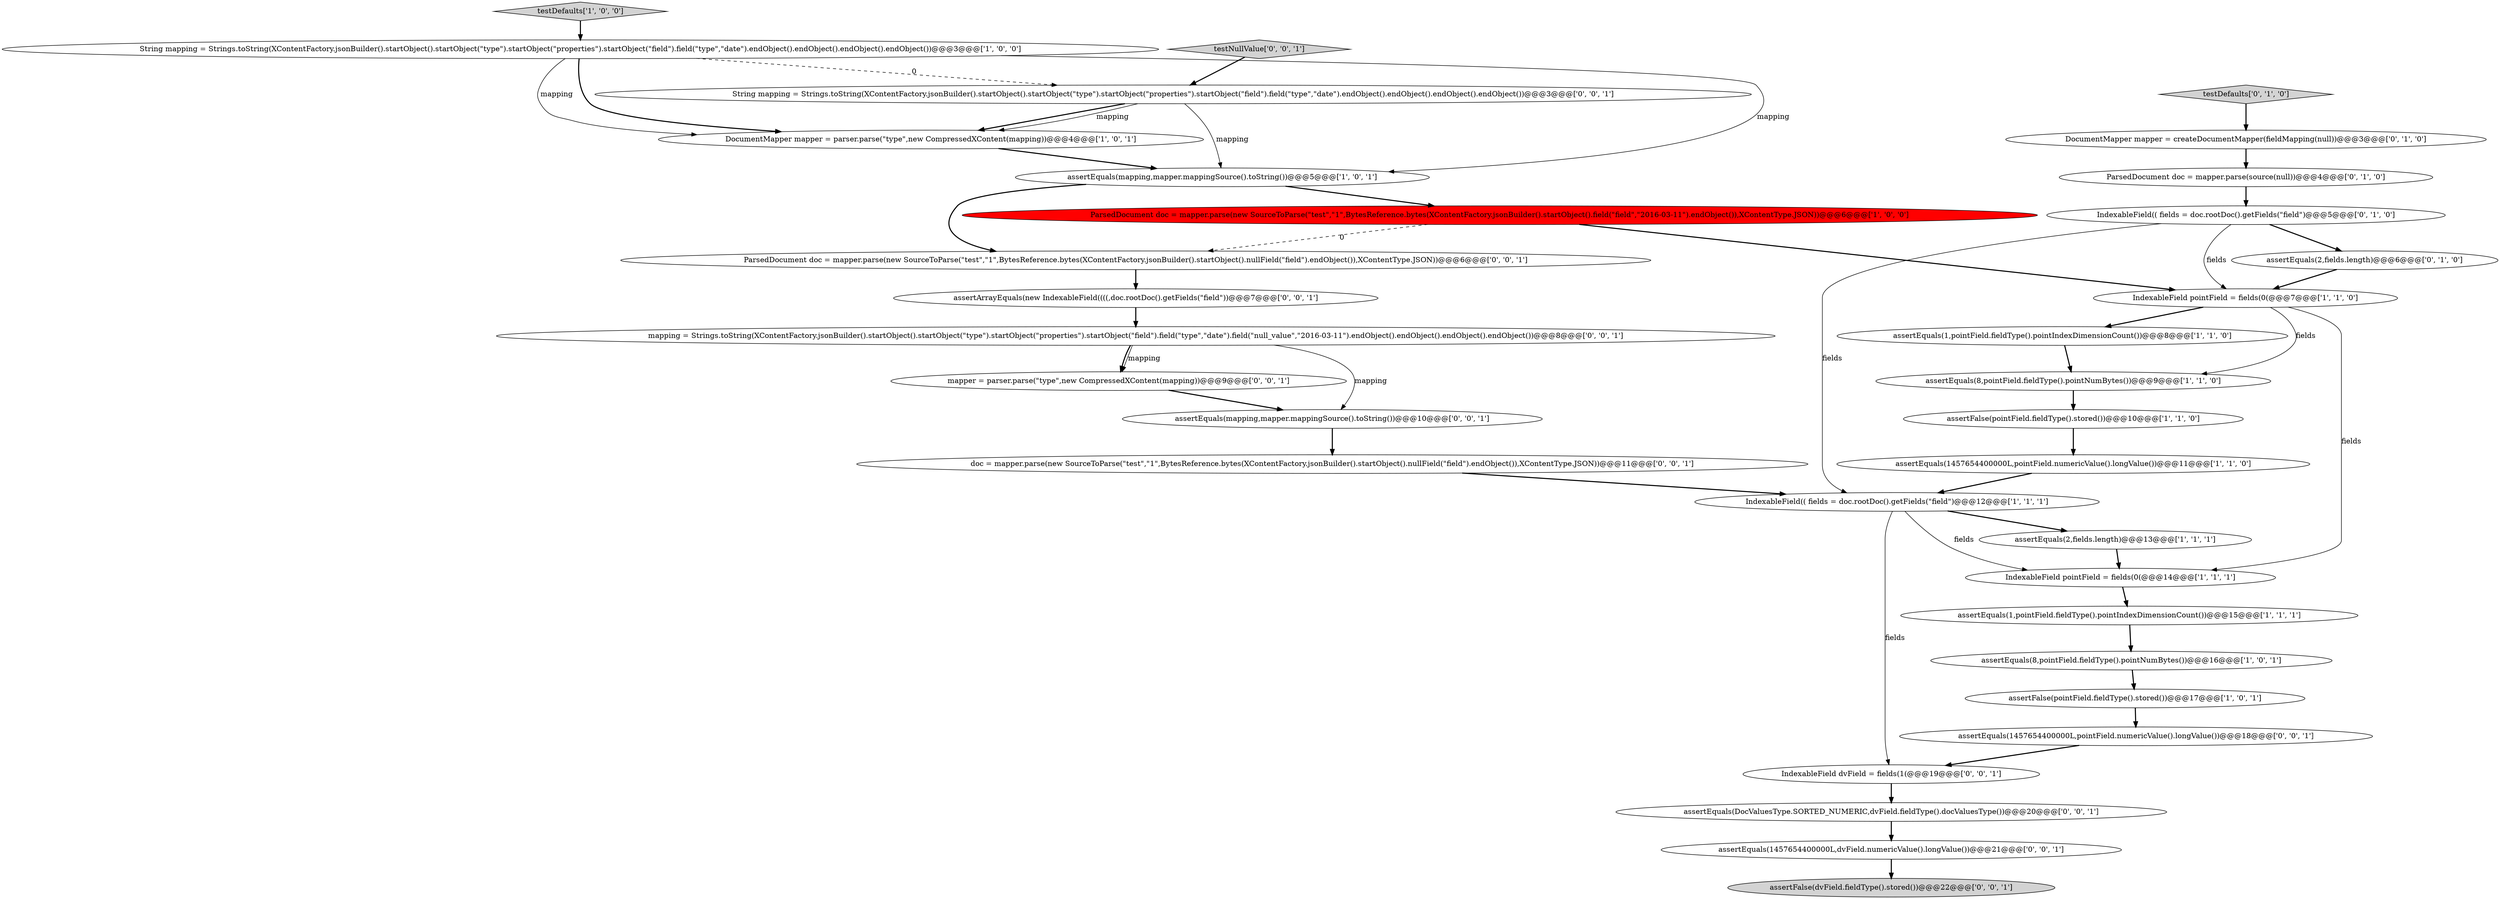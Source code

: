 digraph {
15 [style = filled, label = "assertEquals(mapping,mapper.mappingSource().toString())@@@5@@@['1', '0', '1']", fillcolor = white, shape = ellipse image = "AAA0AAABBB1BBB"];
17 [style = filled, label = "ParsedDocument doc = mapper.parse(source(null))@@@4@@@['0', '1', '0']", fillcolor = white, shape = ellipse image = "AAA0AAABBB2BBB"];
21 [style = filled, label = "mapping = Strings.toString(XContentFactory.jsonBuilder().startObject().startObject(\"type\").startObject(\"properties\").startObject(\"field\").field(\"type\",\"date\").field(\"null_value\",\"2016-03-11\").endObject().endObject().endObject().endObject())@@@8@@@['0', '0', '1']", fillcolor = white, shape = ellipse image = "AAA0AAABBB3BBB"];
2 [style = filled, label = "assertEquals(1,pointField.fieldType().pointIndexDimensionCount())@@@15@@@['1', '1', '1']", fillcolor = white, shape = ellipse image = "AAA0AAABBB1BBB"];
33 [style = filled, label = "assertEquals(1457654400000L,dvField.numericValue().longValue())@@@21@@@['0', '0', '1']", fillcolor = white, shape = ellipse image = "AAA0AAABBB3BBB"];
31 [style = filled, label = "testNullValue['0', '0', '1']", fillcolor = lightgray, shape = diamond image = "AAA0AAABBB3BBB"];
6 [style = filled, label = "assertEquals(1,pointField.fieldType().pointIndexDimensionCount())@@@8@@@['1', '1', '0']", fillcolor = white, shape = ellipse image = "AAA0AAABBB1BBB"];
27 [style = filled, label = "assertEquals(DocValuesType.SORTED_NUMERIC,dvField.fieldType().docValuesType())@@@20@@@['0', '0', '1']", fillcolor = white, shape = ellipse image = "AAA0AAABBB3BBB"];
16 [style = filled, label = "IndexableField(( fields = doc.rootDoc().getFields(\"field\")@@@5@@@['0', '1', '0']", fillcolor = white, shape = ellipse image = "AAA0AAABBB2BBB"];
12 [style = filled, label = "assertEquals(1457654400000L,pointField.numericValue().longValue())@@@11@@@['1', '1', '0']", fillcolor = white, shape = ellipse image = "AAA0AAABBB1BBB"];
22 [style = filled, label = "assertEquals(1457654400000L,pointField.numericValue().longValue())@@@18@@@['0', '0', '1']", fillcolor = white, shape = ellipse image = "AAA0AAABBB3BBB"];
4 [style = filled, label = "assertEquals(8,pointField.fieldType().pointNumBytes())@@@16@@@['1', '0', '1']", fillcolor = white, shape = ellipse image = "AAA0AAABBB1BBB"];
19 [style = filled, label = "DocumentMapper mapper = createDocumentMapper(fieldMapping(null))@@@3@@@['0', '1', '0']", fillcolor = white, shape = ellipse image = "AAA0AAABBB2BBB"];
0 [style = filled, label = "ParsedDocument doc = mapper.parse(new SourceToParse(\"test\",\"1\",BytesReference.bytes(XContentFactory.jsonBuilder().startObject().field(\"field\",\"2016-03-11\").endObject()),XContentType.JSON))@@@6@@@['1', '0', '0']", fillcolor = red, shape = ellipse image = "AAA1AAABBB1BBB"];
20 [style = filled, label = "assertEquals(2,fields.length)@@@6@@@['0', '1', '0']", fillcolor = white, shape = ellipse image = "AAA0AAABBB2BBB"];
29 [style = filled, label = "IndexableField dvField = fields(1(@@@19@@@['0', '0', '1']", fillcolor = white, shape = ellipse image = "AAA0AAABBB3BBB"];
26 [style = filled, label = "assertEquals(mapping,mapper.mappingSource().toString())@@@10@@@['0', '0', '1']", fillcolor = white, shape = ellipse image = "AAA0AAABBB3BBB"];
11 [style = filled, label = "assertFalse(pointField.fieldType().stored())@@@10@@@['1', '1', '0']", fillcolor = white, shape = ellipse image = "AAA0AAABBB1BBB"];
9 [style = filled, label = "assertEquals(8,pointField.fieldType().pointNumBytes())@@@9@@@['1', '1', '0']", fillcolor = white, shape = ellipse image = "AAA0AAABBB1BBB"];
10 [style = filled, label = "IndexableField(( fields = doc.rootDoc().getFields(\"field\")@@@12@@@['1', '1', '1']", fillcolor = white, shape = ellipse image = "AAA0AAABBB1BBB"];
30 [style = filled, label = "assertArrayEquals(new IndexableField((((,doc.rootDoc().getFields(\"field\"))@@@7@@@['0', '0', '1']", fillcolor = white, shape = ellipse image = "AAA0AAABBB3BBB"];
5 [style = filled, label = "DocumentMapper mapper = parser.parse(\"type\",new CompressedXContent(mapping))@@@4@@@['1', '0', '1']", fillcolor = white, shape = ellipse image = "AAA0AAABBB1BBB"];
7 [style = filled, label = "assertFalse(pointField.fieldType().stored())@@@17@@@['1', '0', '1']", fillcolor = white, shape = ellipse image = "AAA0AAABBB1BBB"];
1 [style = filled, label = "IndexableField pointField = fields(0(@@@14@@@['1', '1', '1']", fillcolor = white, shape = ellipse image = "AAA0AAABBB1BBB"];
18 [style = filled, label = "testDefaults['0', '1', '0']", fillcolor = lightgray, shape = diamond image = "AAA0AAABBB2BBB"];
8 [style = filled, label = "assertEquals(2,fields.length)@@@13@@@['1', '1', '1']", fillcolor = white, shape = ellipse image = "AAA0AAABBB1BBB"];
3 [style = filled, label = "testDefaults['1', '0', '0']", fillcolor = lightgray, shape = diamond image = "AAA0AAABBB1BBB"];
13 [style = filled, label = "String mapping = Strings.toString(XContentFactory.jsonBuilder().startObject().startObject(\"type\").startObject(\"properties\").startObject(\"field\").field(\"type\",\"date\").endObject().endObject().endObject().endObject())@@@3@@@['1', '0', '0']", fillcolor = white, shape = ellipse image = "AAA0AAABBB1BBB"];
14 [style = filled, label = "IndexableField pointField = fields(0(@@@7@@@['1', '1', '0']", fillcolor = white, shape = ellipse image = "AAA0AAABBB1BBB"];
28 [style = filled, label = "mapper = parser.parse(\"type\",new CompressedXContent(mapping))@@@9@@@['0', '0', '1']", fillcolor = white, shape = ellipse image = "AAA0AAABBB3BBB"];
25 [style = filled, label = "ParsedDocument doc = mapper.parse(new SourceToParse(\"test\",\"1\",BytesReference.bytes(XContentFactory.jsonBuilder().startObject().nullField(\"field\").endObject()),XContentType.JSON))@@@6@@@['0', '0', '1']", fillcolor = white, shape = ellipse image = "AAA0AAABBB3BBB"];
24 [style = filled, label = "String mapping = Strings.toString(XContentFactory.jsonBuilder().startObject().startObject(\"type\").startObject(\"properties\").startObject(\"field\").field(\"type\",\"date\").endObject().endObject().endObject().endObject())@@@3@@@['0', '0', '1']", fillcolor = white, shape = ellipse image = "AAA0AAABBB3BBB"];
23 [style = filled, label = "assertFalse(dvField.fieldType().stored())@@@22@@@['0', '0', '1']", fillcolor = lightgray, shape = ellipse image = "AAA0AAABBB3BBB"];
32 [style = filled, label = "doc = mapper.parse(new SourceToParse(\"test\",\"1\",BytesReference.bytes(XContentFactory.jsonBuilder().startObject().nullField(\"field\").endObject()),XContentType.JSON))@@@11@@@['0', '0', '1']", fillcolor = white, shape = ellipse image = "AAA0AAABBB3BBB"];
26->32 [style = bold, label=""];
14->1 [style = solid, label="fields"];
14->9 [style = solid, label="fields"];
9->11 [style = bold, label=""];
10->29 [style = solid, label="fields"];
15->25 [style = bold, label=""];
25->30 [style = bold, label=""];
31->24 [style = bold, label=""];
21->26 [style = solid, label="mapping"];
18->19 [style = bold, label=""];
22->29 [style = bold, label=""];
5->15 [style = bold, label=""];
28->26 [style = bold, label=""];
11->12 [style = bold, label=""];
20->14 [style = bold, label=""];
13->15 [style = solid, label="mapping"];
19->17 [style = bold, label=""];
2->4 [style = bold, label=""];
32->10 [style = bold, label=""];
16->10 [style = solid, label="fields"];
4->7 [style = bold, label=""];
24->5 [style = bold, label=""];
21->28 [style = bold, label=""];
33->23 [style = bold, label=""];
8->1 [style = bold, label=""];
7->22 [style = bold, label=""];
29->27 [style = bold, label=""];
13->24 [style = dashed, label="0"];
0->14 [style = bold, label=""];
12->10 [style = bold, label=""];
30->21 [style = bold, label=""];
0->25 [style = dashed, label="0"];
10->8 [style = bold, label=""];
21->28 [style = solid, label="mapping"];
15->0 [style = bold, label=""];
13->5 [style = solid, label="mapping"];
13->5 [style = bold, label=""];
16->14 [style = solid, label="fields"];
3->13 [style = bold, label=""];
24->15 [style = solid, label="mapping"];
1->2 [style = bold, label=""];
27->33 [style = bold, label=""];
24->5 [style = solid, label="mapping"];
10->1 [style = solid, label="fields"];
6->9 [style = bold, label=""];
16->20 [style = bold, label=""];
14->6 [style = bold, label=""];
17->16 [style = bold, label=""];
}
